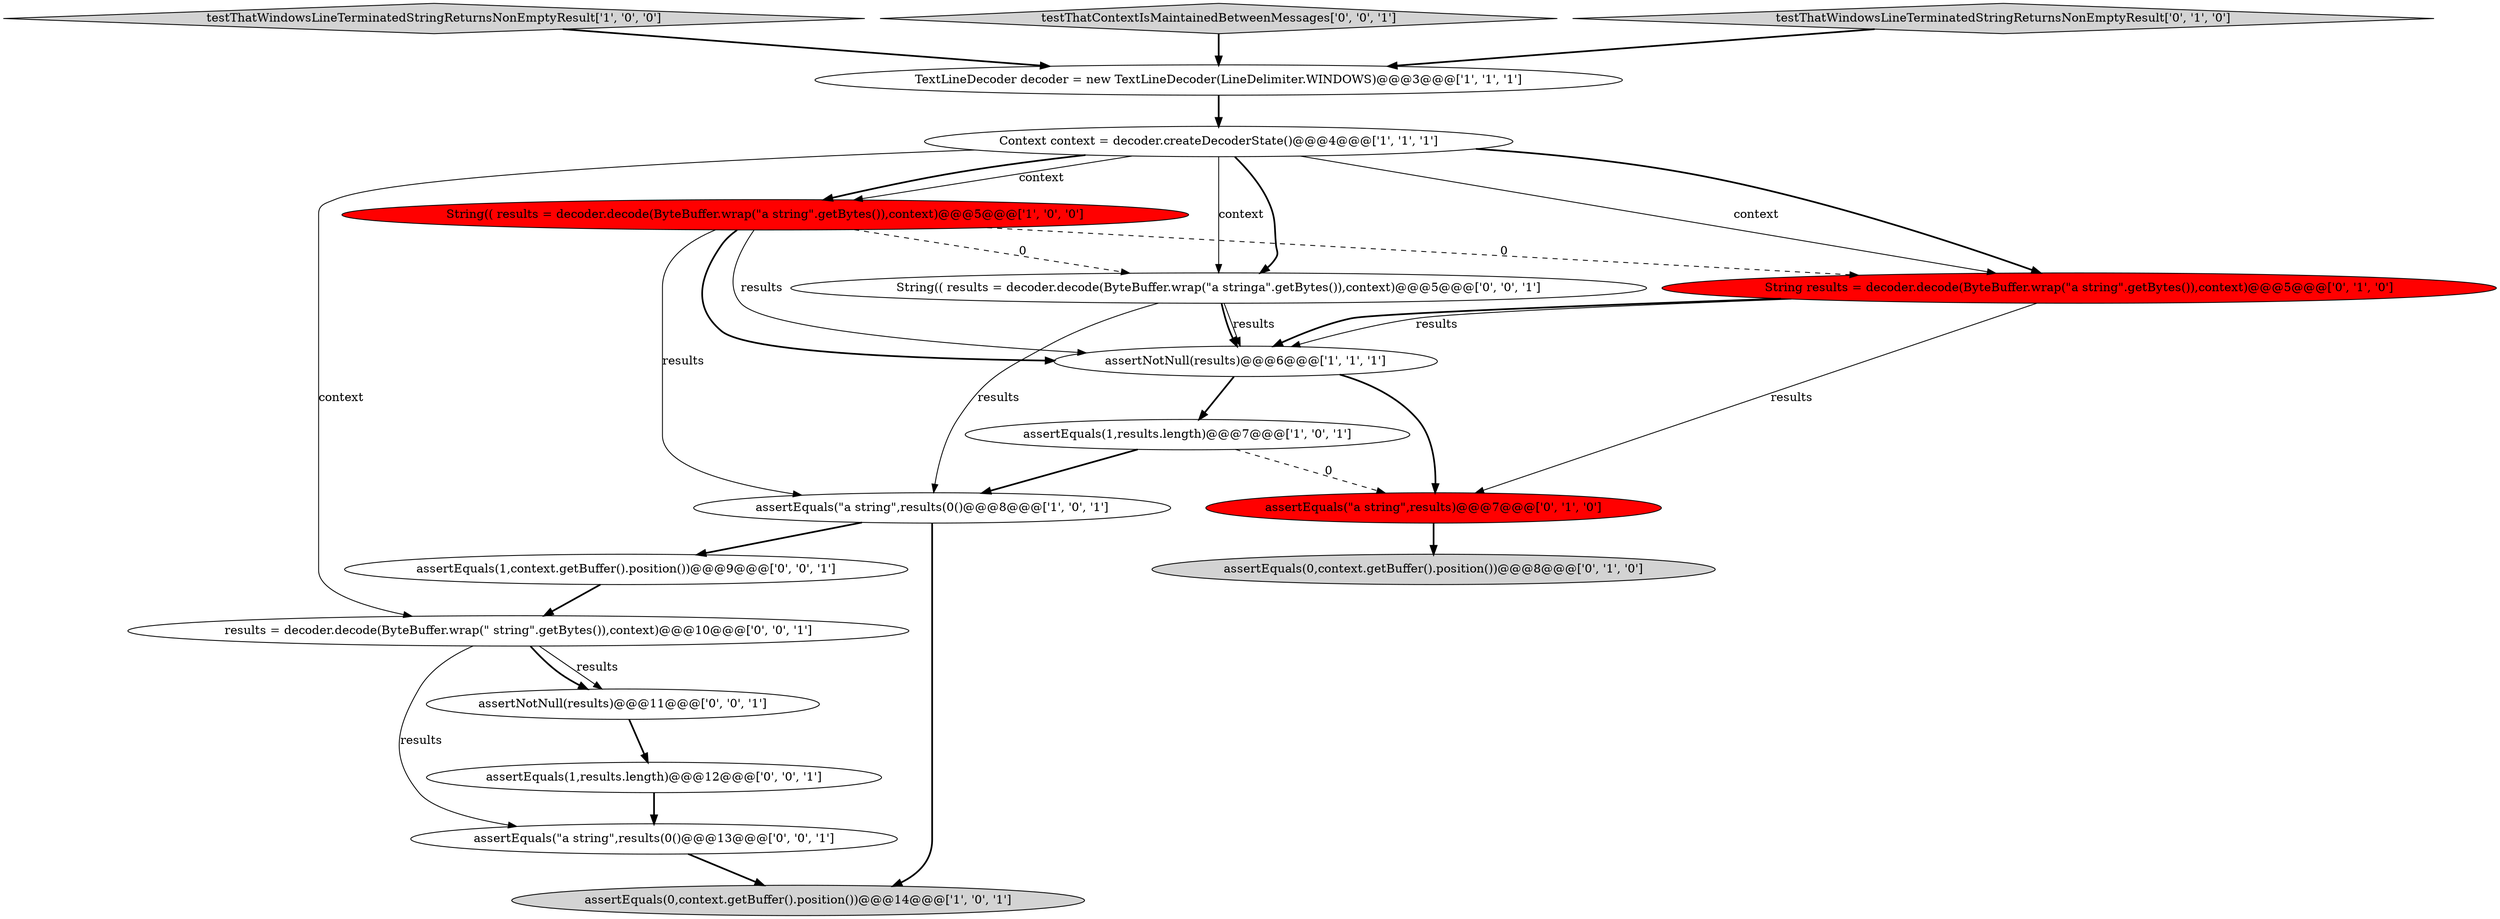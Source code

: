 digraph {
18 [style = filled, label = "results = decoder.decode(ByteBuffer.wrap(\" string\".getBytes()),context)@@@10@@@['0', '0', '1']", fillcolor = white, shape = ellipse image = "AAA0AAABBB3BBB"];
2 [style = filled, label = "assertEquals(1,results.length)@@@7@@@['1', '0', '1']", fillcolor = white, shape = ellipse image = "AAA0AAABBB1BBB"];
0 [style = filled, label = "TextLineDecoder decoder = new TextLineDecoder(LineDelimiter.WINDOWS)@@@3@@@['1', '1', '1']", fillcolor = white, shape = ellipse image = "AAA0AAABBB1BBB"];
8 [style = filled, label = "String results = decoder.decode(ByteBuffer.wrap(\"a string\".getBytes()),context)@@@5@@@['0', '1', '0']", fillcolor = red, shape = ellipse image = "AAA1AAABBB2BBB"];
12 [style = filled, label = "assertEquals(1,context.getBuffer().position())@@@9@@@['0', '0', '1']", fillcolor = white, shape = ellipse image = "AAA0AAABBB3BBB"];
17 [style = filled, label = "assertEquals(\"a string\",results(0()@@@13@@@['0', '0', '1']", fillcolor = white, shape = ellipse image = "AAA0AAABBB3BBB"];
4 [style = filled, label = "testThatWindowsLineTerminatedStringReturnsNonEmptyResult['1', '0', '0']", fillcolor = lightgray, shape = diamond image = "AAA0AAABBB1BBB"];
11 [style = filled, label = "assertEquals(\"a string\",results)@@@7@@@['0', '1', '0']", fillcolor = red, shape = ellipse image = "AAA1AAABBB2BBB"];
6 [style = filled, label = "assertEquals(0,context.getBuffer().position())@@@14@@@['1', '0', '1']", fillcolor = lightgray, shape = ellipse image = "AAA0AAABBB1BBB"];
7 [style = filled, label = "assertEquals(\"a string\",results(0()@@@8@@@['1', '0', '1']", fillcolor = white, shape = ellipse image = "AAA0AAABBB1BBB"];
9 [style = filled, label = "assertEquals(0,context.getBuffer().position())@@@8@@@['0', '1', '0']", fillcolor = lightgray, shape = ellipse image = "AAA0AAABBB2BBB"];
16 [style = filled, label = "assertEquals(1,results.length)@@@12@@@['0', '0', '1']", fillcolor = white, shape = ellipse image = "AAA0AAABBB3BBB"];
15 [style = filled, label = "assertNotNull(results)@@@11@@@['0', '0', '1']", fillcolor = white, shape = ellipse image = "AAA0AAABBB3BBB"];
1 [style = filled, label = "String(( results = decoder.decode(ByteBuffer.wrap(\"a string\".getBytes()),context)@@@5@@@['1', '0', '0']", fillcolor = red, shape = ellipse image = "AAA1AAABBB1BBB"];
5 [style = filled, label = "Context context = decoder.createDecoderState()@@@4@@@['1', '1', '1']", fillcolor = white, shape = ellipse image = "AAA0AAABBB1BBB"];
13 [style = filled, label = "testThatContextIsMaintainedBetweenMessages['0', '0', '1']", fillcolor = lightgray, shape = diamond image = "AAA0AAABBB3BBB"];
14 [style = filled, label = "String(( results = decoder.decode(ByteBuffer.wrap(\"a stringa\".getBytes()),context)@@@5@@@['0', '0', '1']", fillcolor = white, shape = ellipse image = "AAA0AAABBB3BBB"];
3 [style = filled, label = "assertNotNull(results)@@@6@@@['1', '1', '1']", fillcolor = white, shape = ellipse image = "AAA0AAABBB1BBB"];
10 [style = filled, label = "testThatWindowsLineTerminatedStringReturnsNonEmptyResult['0', '1', '0']", fillcolor = lightgray, shape = diamond image = "AAA0AAABBB2BBB"];
14->3 [style = bold, label=""];
5->8 [style = bold, label=""];
5->1 [style = solid, label="context"];
1->14 [style = dashed, label="0"];
17->6 [style = bold, label=""];
7->12 [style = bold, label=""];
5->14 [style = solid, label="context"];
8->3 [style = solid, label="results"];
8->3 [style = bold, label=""];
18->15 [style = bold, label=""];
1->3 [style = bold, label=""];
3->11 [style = bold, label=""];
16->17 [style = bold, label=""];
5->14 [style = bold, label=""];
18->15 [style = solid, label="results"];
11->9 [style = bold, label=""];
15->16 [style = bold, label=""];
4->0 [style = bold, label=""];
5->1 [style = bold, label=""];
3->2 [style = bold, label=""];
5->18 [style = solid, label="context"];
10->0 [style = bold, label=""];
7->6 [style = bold, label=""];
18->17 [style = solid, label="results"];
12->18 [style = bold, label=""];
8->11 [style = solid, label="results"];
2->11 [style = dashed, label="0"];
1->8 [style = dashed, label="0"];
5->8 [style = solid, label="context"];
14->3 [style = solid, label="results"];
2->7 [style = bold, label=""];
14->7 [style = solid, label="results"];
1->7 [style = solid, label="results"];
1->3 [style = solid, label="results"];
0->5 [style = bold, label=""];
13->0 [style = bold, label=""];
}
